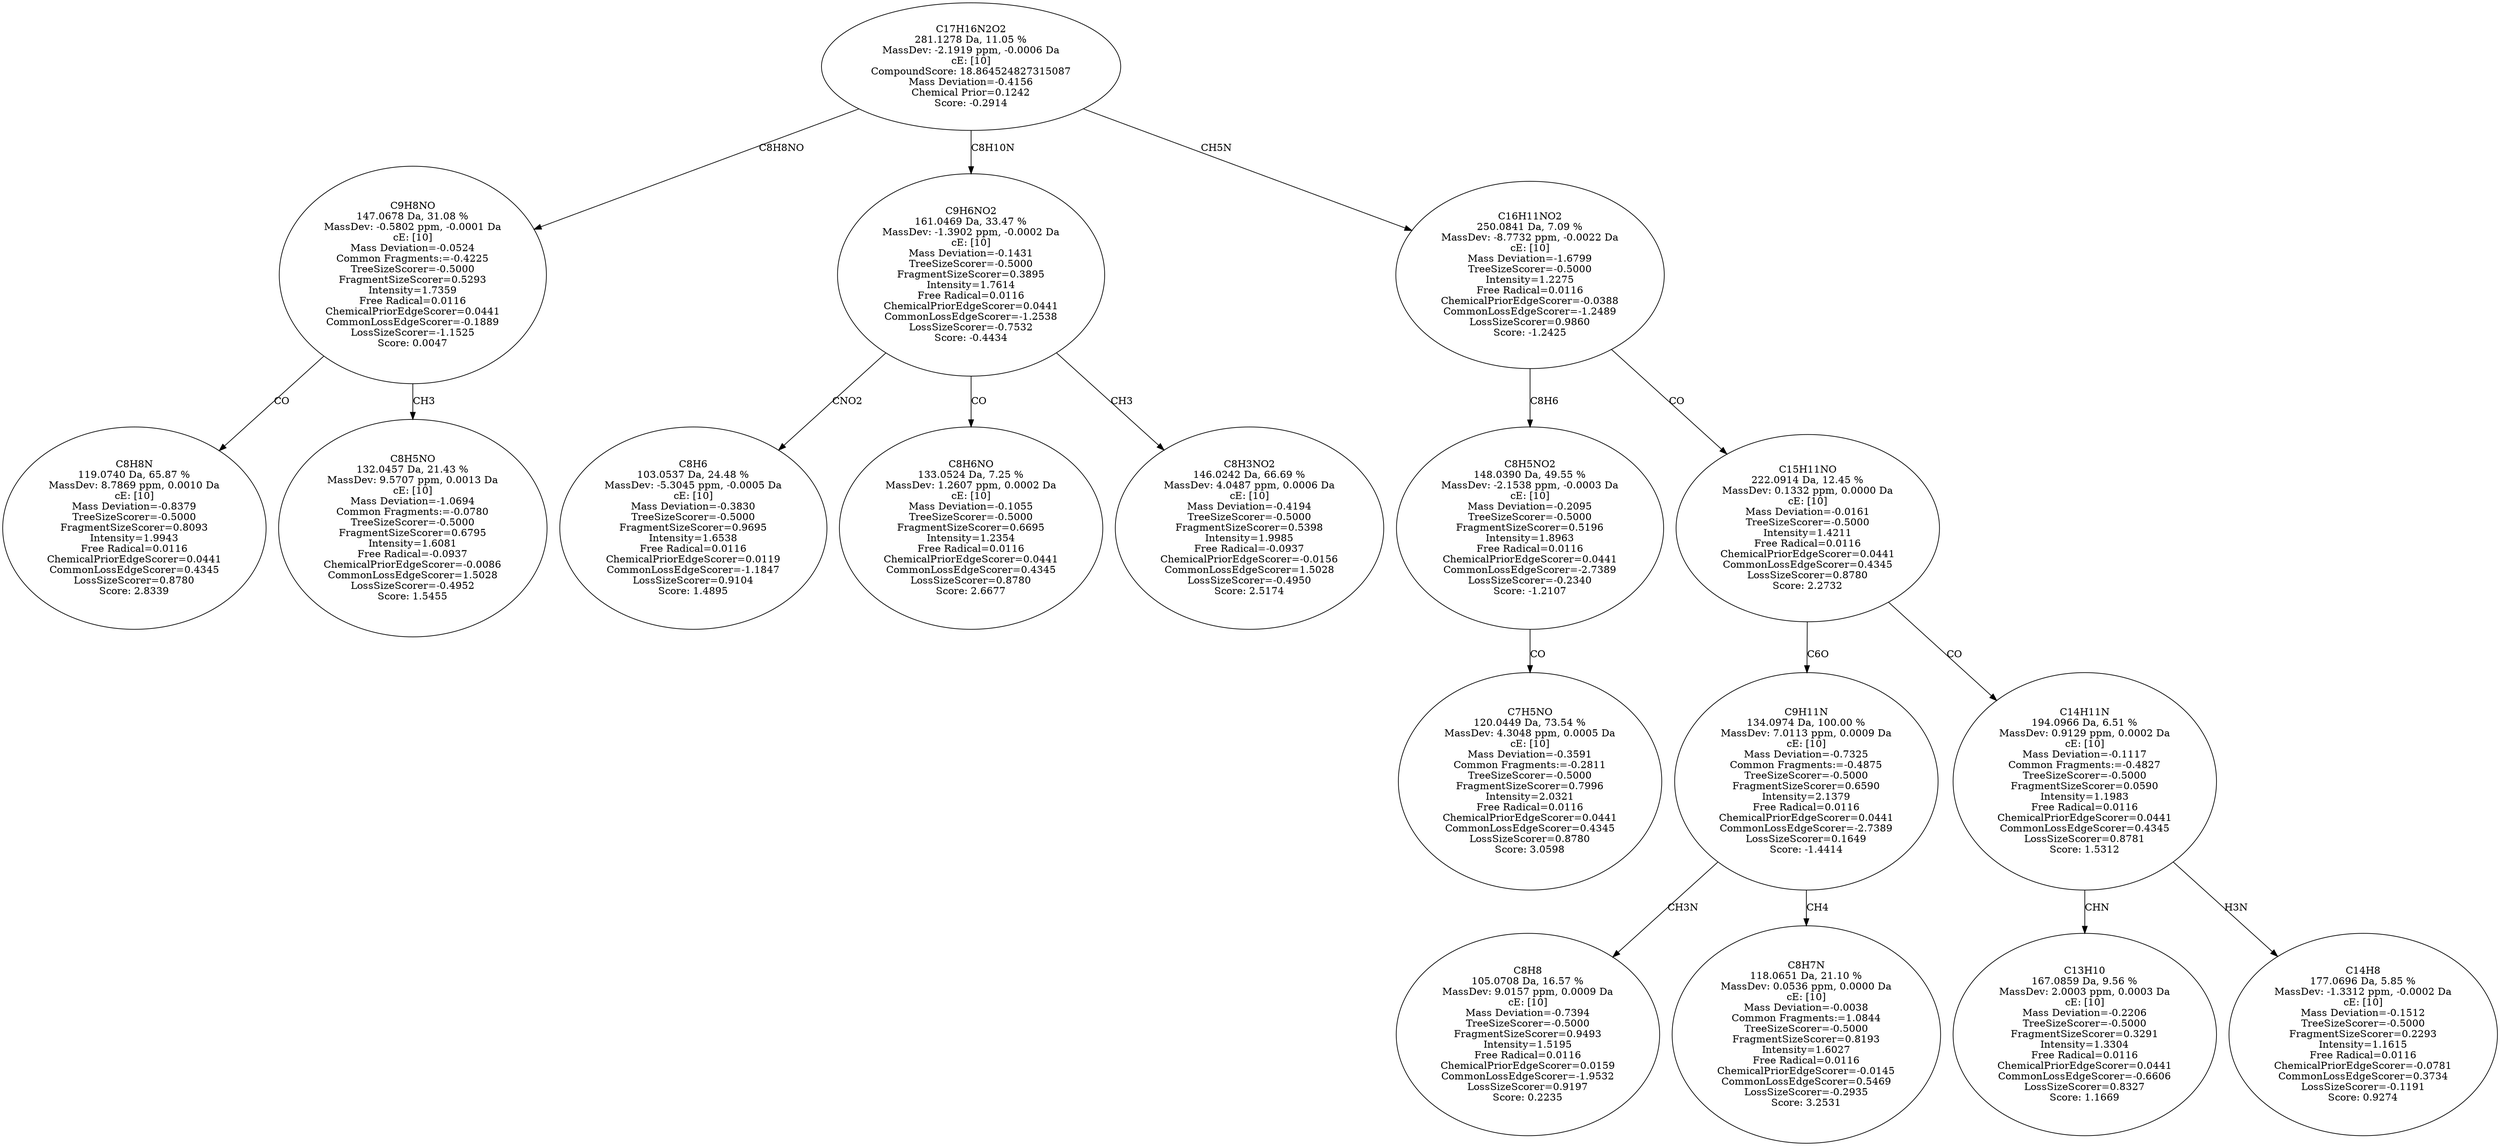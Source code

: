 strict digraph {
v1 [label="C8H8N\n119.0740 Da, 65.87 %\nMassDev: 8.7869 ppm, 0.0010 Da\ncE: [10]\nMass Deviation=-0.8379\nTreeSizeScorer=-0.5000\nFragmentSizeScorer=0.8093\nIntensity=1.9943\nFree Radical=0.0116\nChemicalPriorEdgeScorer=0.0441\nCommonLossEdgeScorer=0.4345\nLossSizeScorer=0.8780\nScore: 2.8339"];
v2 [label="C8H5NO\n132.0457 Da, 21.43 %\nMassDev: 9.5707 ppm, 0.0013 Da\ncE: [10]\nMass Deviation=-1.0694\nCommon Fragments:=-0.0780\nTreeSizeScorer=-0.5000\nFragmentSizeScorer=0.6795\nIntensity=1.6081\nFree Radical=-0.0937\nChemicalPriorEdgeScorer=-0.0086\nCommonLossEdgeScorer=1.5028\nLossSizeScorer=-0.4952\nScore: 1.5455"];
v3 [label="C9H8NO\n147.0678 Da, 31.08 %\nMassDev: -0.5802 ppm, -0.0001 Da\ncE: [10]\nMass Deviation=-0.0524\nCommon Fragments:=-0.4225\nTreeSizeScorer=-0.5000\nFragmentSizeScorer=0.5293\nIntensity=1.7359\nFree Radical=0.0116\nChemicalPriorEdgeScorer=0.0441\nCommonLossEdgeScorer=-0.1889\nLossSizeScorer=-1.1525\nScore: 0.0047"];
v4 [label="C8H6\n103.0537 Da, 24.48 %\nMassDev: -5.3045 ppm, -0.0005 Da\ncE: [10]\nMass Deviation=-0.3830\nTreeSizeScorer=-0.5000\nFragmentSizeScorer=0.9695\nIntensity=1.6538\nFree Radical=0.0116\nChemicalPriorEdgeScorer=0.0119\nCommonLossEdgeScorer=-1.1847\nLossSizeScorer=0.9104\nScore: 1.4895"];
v5 [label="C8H6NO\n133.0524 Da, 7.25 %\nMassDev: 1.2607 ppm, 0.0002 Da\ncE: [10]\nMass Deviation=-0.1055\nTreeSizeScorer=-0.5000\nFragmentSizeScorer=0.6695\nIntensity=1.2354\nFree Radical=0.0116\nChemicalPriorEdgeScorer=0.0441\nCommonLossEdgeScorer=0.4345\nLossSizeScorer=0.8780\nScore: 2.6677"];
v6 [label="C8H3NO2\n146.0242 Da, 66.69 %\nMassDev: 4.0487 ppm, 0.0006 Da\ncE: [10]\nMass Deviation=-0.4194\nTreeSizeScorer=-0.5000\nFragmentSizeScorer=0.5398\nIntensity=1.9985\nFree Radical=-0.0937\nChemicalPriorEdgeScorer=-0.0156\nCommonLossEdgeScorer=1.5028\nLossSizeScorer=-0.4950\nScore: 2.5174"];
v7 [label="C9H6NO2\n161.0469 Da, 33.47 %\nMassDev: -1.3902 ppm, -0.0002 Da\ncE: [10]\nMass Deviation=-0.1431\nTreeSizeScorer=-0.5000\nFragmentSizeScorer=0.3895\nIntensity=1.7614\nFree Radical=0.0116\nChemicalPriorEdgeScorer=0.0441\nCommonLossEdgeScorer=-1.2538\nLossSizeScorer=-0.7532\nScore: -0.4434"];
v8 [label="C7H5NO\n120.0449 Da, 73.54 %\nMassDev: 4.3048 ppm, 0.0005 Da\ncE: [10]\nMass Deviation=-0.3591\nCommon Fragments:=-0.2811\nTreeSizeScorer=-0.5000\nFragmentSizeScorer=0.7996\nIntensity=2.0321\nFree Radical=0.0116\nChemicalPriorEdgeScorer=0.0441\nCommonLossEdgeScorer=0.4345\nLossSizeScorer=0.8780\nScore: 3.0598"];
v9 [label="C8H5NO2\n148.0390 Da, 49.55 %\nMassDev: -2.1538 ppm, -0.0003 Da\ncE: [10]\nMass Deviation=-0.2095\nTreeSizeScorer=-0.5000\nFragmentSizeScorer=0.5196\nIntensity=1.8963\nFree Radical=0.0116\nChemicalPriorEdgeScorer=0.0441\nCommonLossEdgeScorer=-2.7389\nLossSizeScorer=-0.2340\nScore: -1.2107"];
v10 [label="C8H8\n105.0708 Da, 16.57 %\nMassDev: 9.0157 ppm, 0.0009 Da\ncE: [10]\nMass Deviation=-0.7394\nTreeSizeScorer=-0.5000\nFragmentSizeScorer=0.9493\nIntensity=1.5195\nFree Radical=0.0116\nChemicalPriorEdgeScorer=0.0159\nCommonLossEdgeScorer=-1.9532\nLossSizeScorer=0.9197\nScore: 0.2235"];
v11 [label="C8H7N\n118.0651 Da, 21.10 %\nMassDev: 0.0536 ppm, 0.0000 Da\ncE: [10]\nMass Deviation=-0.0038\nCommon Fragments:=1.0844\nTreeSizeScorer=-0.5000\nFragmentSizeScorer=0.8193\nIntensity=1.6027\nFree Radical=0.0116\nChemicalPriorEdgeScorer=-0.0145\nCommonLossEdgeScorer=0.5469\nLossSizeScorer=-0.2935\nScore: 3.2531"];
v12 [label="C9H11N\n134.0974 Da, 100.00 %\nMassDev: 7.0113 ppm, 0.0009 Da\ncE: [10]\nMass Deviation=-0.7325\nCommon Fragments:=-0.4875\nTreeSizeScorer=-0.5000\nFragmentSizeScorer=0.6590\nIntensity=2.1379\nFree Radical=0.0116\nChemicalPriorEdgeScorer=0.0441\nCommonLossEdgeScorer=-2.7389\nLossSizeScorer=0.1649\nScore: -1.4414"];
v13 [label="C13H10\n167.0859 Da, 9.56 %\nMassDev: 2.0003 ppm, 0.0003 Da\ncE: [10]\nMass Deviation=-0.2206\nTreeSizeScorer=-0.5000\nFragmentSizeScorer=0.3291\nIntensity=1.3304\nFree Radical=0.0116\nChemicalPriorEdgeScorer=0.0441\nCommonLossEdgeScorer=-0.6606\nLossSizeScorer=0.8327\nScore: 1.1669"];
v14 [label="C14H8\n177.0696 Da, 5.85 %\nMassDev: -1.3312 ppm, -0.0002 Da\ncE: [10]\nMass Deviation=-0.1512\nTreeSizeScorer=-0.5000\nFragmentSizeScorer=0.2293\nIntensity=1.1615\nFree Radical=0.0116\nChemicalPriorEdgeScorer=-0.0781\nCommonLossEdgeScorer=0.3734\nLossSizeScorer=-0.1191\nScore: 0.9274"];
v15 [label="C14H11N\n194.0966 Da, 6.51 %\nMassDev: 0.9129 ppm, 0.0002 Da\ncE: [10]\nMass Deviation=-0.1117\nCommon Fragments:=-0.4827\nTreeSizeScorer=-0.5000\nFragmentSizeScorer=0.0590\nIntensity=1.1983\nFree Radical=0.0116\nChemicalPriorEdgeScorer=0.0441\nCommonLossEdgeScorer=0.4345\nLossSizeScorer=0.8781\nScore: 1.5312"];
v16 [label="C15H11NO\n222.0914 Da, 12.45 %\nMassDev: 0.1332 ppm, 0.0000 Da\ncE: [10]\nMass Deviation=-0.0161\nTreeSizeScorer=-0.5000\nIntensity=1.4211\nFree Radical=0.0116\nChemicalPriorEdgeScorer=0.0441\nCommonLossEdgeScorer=0.4345\nLossSizeScorer=0.8780\nScore: 2.2732"];
v17 [label="C16H11NO2\n250.0841 Da, 7.09 %\nMassDev: -8.7732 ppm, -0.0022 Da\ncE: [10]\nMass Deviation=-1.6799\nTreeSizeScorer=-0.5000\nIntensity=1.2275\nFree Radical=0.0116\nChemicalPriorEdgeScorer=-0.0388\nCommonLossEdgeScorer=-1.2489\nLossSizeScorer=0.9860\nScore: -1.2425"];
v18 [label="C17H16N2O2\n281.1278 Da, 11.05 %\nMassDev: -2.1919 ppm, -0.0006 Da\ncE: [10]\nCompoundScore: 18.864524827315087\nMass Deviation=-0.4156\nChemical Prior=0.1242\nScore: -0.2914"];
v3 -> v1 [label="CO"];
v3 -> v2 [label="CH3"];
v18 -> v3 [label="C8H8NO"];
v7 -> v4 [label="CNO2"];
v7 -> v5 [label="CO"];
v7 -> v6 [label="CH3"];
v18 -> v7 [label="C8H10N"];
v9 -> v8 [label="CO"];
v17 -> v9 [label="C8H6"];
v12 -> v10 [label="CH3N"];
v12 -> v11 [label="CH4"];
v16 -> v12 [label="C6O"];
v15 -> v13 [label="CHN"];
v15 -> v14 [label="H3N"];
v16 -> v15 [label="CO"];
v17 -> v16 [label="CO"];
v18 -> v17 [label="CH5N"];
}